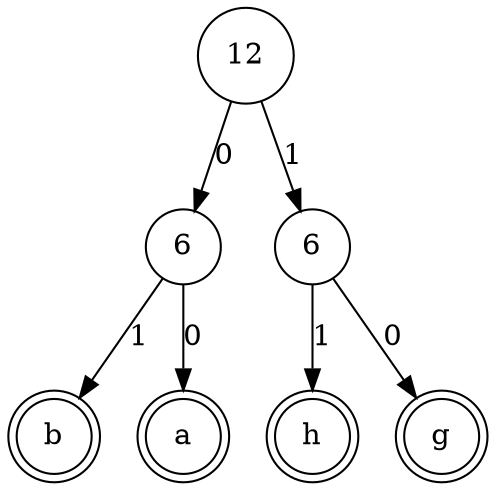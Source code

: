 digraph arboreHuffman { 
node [shape = doublecircle]; 3 2 1 0 ;
node [shape = circle]; 
6[label= "12"];
6 -> 4 [ label = "0"]; 
6 -> 5 [ label = "1"]; 
5[label= "6"];
5 -> 2 [ label = "0"]; 
5 -> 3 [ label = "1"]; 
3[label= "h"];
2[label= "g"];
4[label= "6"];
4 -> 0 [ label = "0"]; 
4 -> 1 [ label = "1"]; 
1[label= "b"];
0[label= "a"];
}